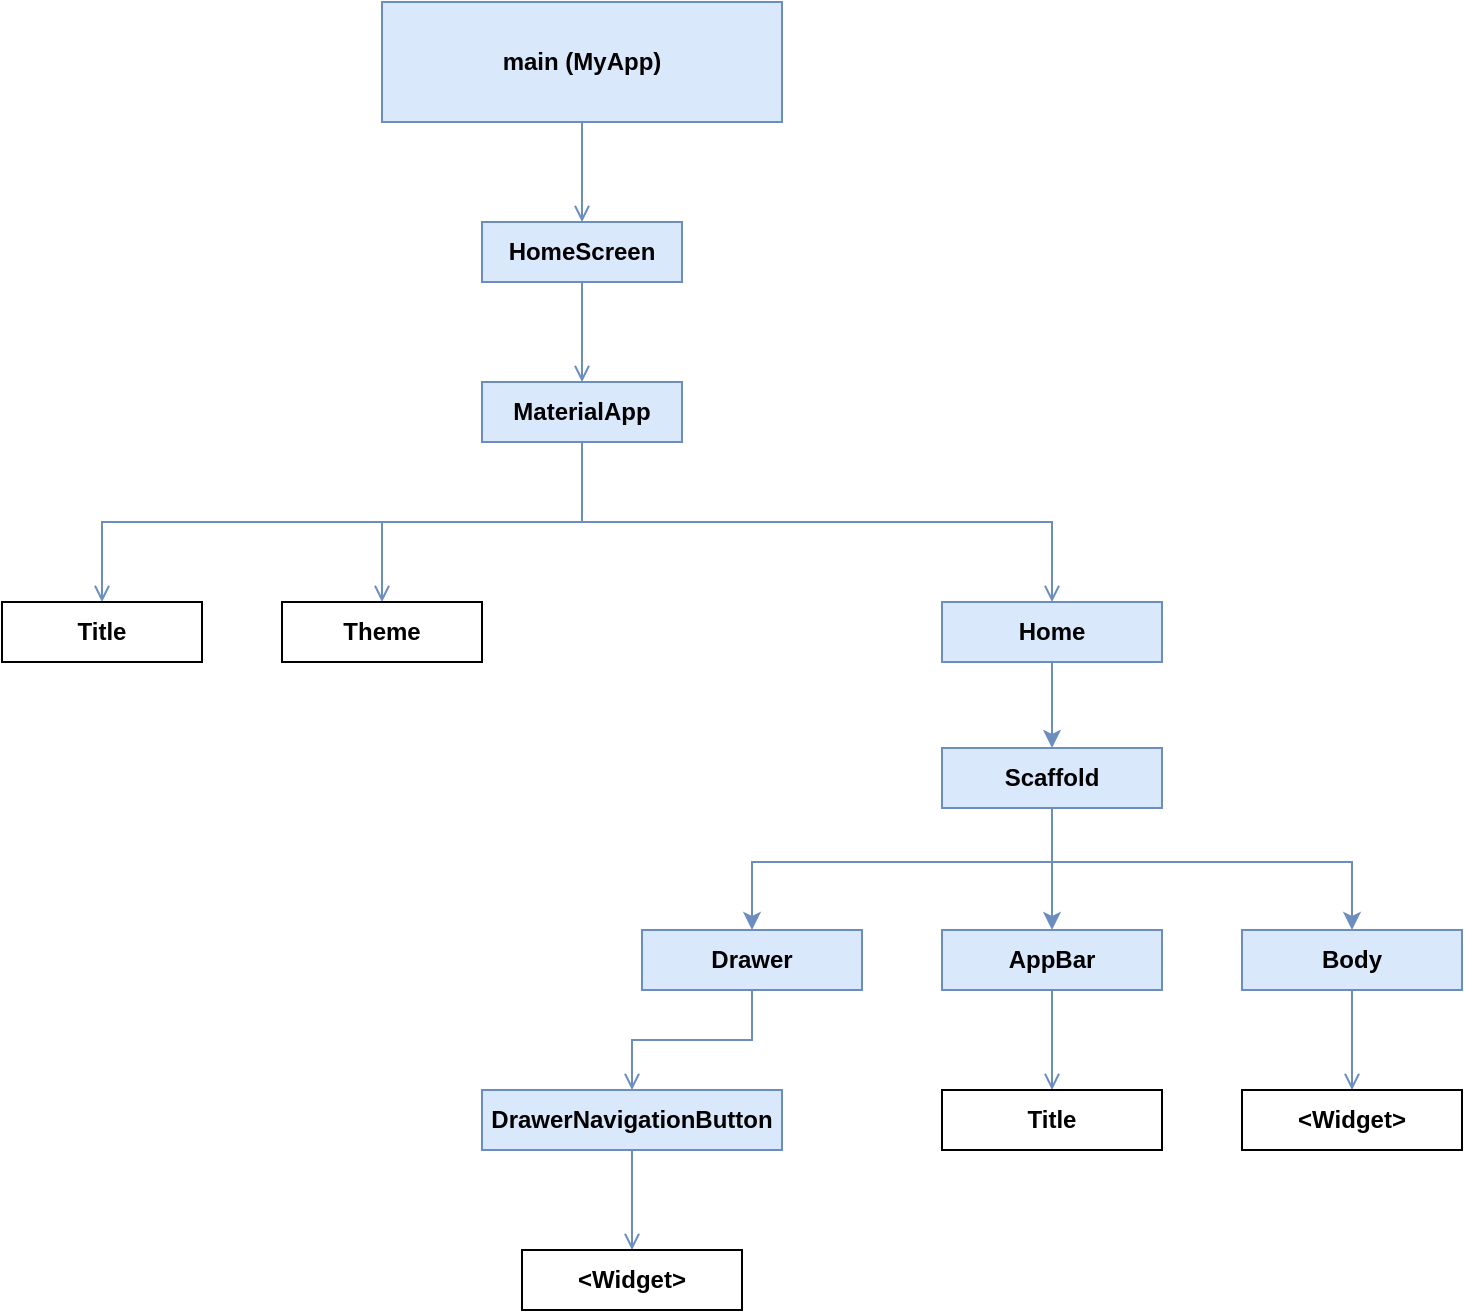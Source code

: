 <mxfile version="16.5.1" type="device"><diagram id="Z-557C9y5M8qrVuSskS3" name="Página-1"><mxGraphModel dx="868" dy="560" grid="1" gridSize="10" guides="1" tooltips="1" connect="1" arrows="1" fold="1" page="1" pageScale="1" pageWidth="827" pageHeight="1169" math="0" shadow="0"><root><mxCell id="0"/><mxCell id="1" parent="0"/><mxCell id="qe0OBux2CecZCXowwV7X-34" style="edgeStyle=orthogonalEdgeStyle;rounded=0;orthogonalLoop=1;jettySize=auto;html=1;entryX=0.5;entryY=0;entryDx=0;entryDy=0;endArrow=open;endFill=0;fillColor=#dae8fc;strokeColor=#6c8ebf;" parent="1" source="qe0OBux2CecZCXowwV7X-6" target="qe0OBux2CecZCXowwV7X-8" edge="1"><mxGeometry relative="1" as="geometry"/></mxCell><mxCell id="qe0OBux2CecZCXowwV7X-6" value="&lt;b&gt;main (MyApp)&lt;/b&gt;" style="rounded=0;whiteSpace=wrap;html=1;fillColor=#dae8fc;strokeColor=#6c8ebf;" parent="1" vertex="1"><mxGeometry x="250" y="40" width="200" height="60" as="geometry"/></mxCell><mxCell id="qe0OBux2CecZCXowwV7X-35" style="edgeStyle=orthogonalEdgeStyle;rounded=0;orthogonalLoop=1;jettySize=auto;html=1;entryX=0.5;entryY=0;entryDx=0;entryDy=0;endArrow=open;endFill=0;fillColor=#dae8fc;strokeColor=#6c8ebf;" parent="1" source="qe0OBux2CecZCXowwV7X-8" target="qe0OBux2CecZCXowwV7X-11" edge="1"><mxGeometry relative="1" as="geometry"/></mxCell><mxCell id="qe0OBux2CecZCXowwV7X-8" value="&lt;b&gt;HomeScreen&lt;/b&gt;" style="rounded=0;whiteSpace=wrap;html=1;strokeColor=#6c8ebf;fillColor=#dae8fc;" parent="1" vertex="1"><mxGeometry x="300" y="150" width="100" height="30" as="geometry"/></mxCell><mxCell id="qe0OBux2CecZCXowwV7X-37" style="edgeStyle=orthogonalEdgeStyle;rounded=0;orthogonalLoop=1;jettySize=auto;html=1;entryX=0.5;entryY=0;entryDx=0;entryDy=0;endArrow=open;endFill=0;fillColor=#dae8fc;strokeColor=#6c8ebf;" parent="1" source="qe0OBux2CecZCXowwV7X-11" target="qe0OBux2CecZCXowwV7X-20" edge="1"><mxGeometry relative="1" as="geometry"><Array as="points"><mxPoint x="350" y="300"/><mxPoint x="585" y="300"/></Array></mxGeometry></mxCell><mxCell id="qe0OBux2CecZCXowwV7X-43" style="edgeStyle=orthogonalEdgeStyle;rounded=0;orthogonalLoop=1;jettySize=auto;html=1;entryX=0.5;entryY=0;entryDx=0;entryDy=0;endArrow=open;endFill=0;fillColor=#dae8fc;strokeColor=#6c8ebf;" parent="1" source="qe0OBux2CecZCXowwV7X-11" target="qe0OBux2CecZCXowwV7X-14" edge="1"><mxGeometry relative="1" as="geometry"><Array as="points"><mxPoint x="350" y="300"/><mxPoint x="110" y="300"/></Array></mxGeometry></mxCell><mxCell id="qe0OBux2CecZCXowwV7X-44" style="edgeStyle=orthogonalEdgeStyle;rounded=0;orthogonalLoop=1;jettySize=auto;html=1;entryX=0.5;entryY=0;entryDx=0;entryDy=0;endArrow=open;endFill=0;fillColor=#dae8fc;strokeColor=#6c8ebf;" parent="1" source="qe0OBux2CecZCXowwV7X-11" target="qe0OBux2CecZCXowwV7X-19" edge="1"><mxGeometry relative="1" as="geometry"/></mxCell><mxCell id="qe0OBux2CecZCXowwV7X-11" value="&lt;b&gt;MaterialApp&lt;/b&gt;" style="rounded=0;whiteSpace=wrap;html=1;strokeColor=#6c8ebf;fillColor=#dae8fc;" parent="1" vertex="1"><mxGeometry x="300" y="230" width="100" height="30" as="geometry"/></mxCell><mxCell id="qe0OBux2CecZCXowwV7X-14" value="&lt;b&gt;Title&lt;/b&gt;" style="rounded=0;whiteSpace=wrap;html=1;" parent="1" vertex="1"><mxGeometry x="60" y="340" width="100" height="30" as="geometry"/></mxCell><mxCell id="qe0OBux2CecZCXowwV7X-19" value="&lt;b&gt;Theme&lt;/b&gt;" style="rounded=0;whiteSpace=wrap;html=1;" parent="1" vertex="1"><mxGeometry x="200" y="340" width="100" height="30" as="geometry"/></mxCell><mxCell id="NtOdKxdmwI1qwIiJS2WZ-5" style="edgeStyle=orthogonalEdgeStyle;rounded=0;orthogonalLoop=1;jettySize=auto;html=1;entryX=0.5;entryY=0;entryDx=0;entryDy=0;fillColor=#dae8fc;strokeColor=#6c8ebf;" edge="1" parent="1" source="qe0OBux2CecZCXowwV7X-20" target="NtOdKxdmwI1qwIiJS2WZ-1"><mxGeometry relative="1" as="geometry"/></mxCell><mxCell id="qe0OBux2CecZCXowwV7X-20" value="&lt;b&gt;Home&lt;/b&gt;" style="rounded=0;whiteSpace=wrap;html=1;strokeColor=#6c8ebf;fillColor=#dae8fc;" parent="1" vertex="1"><mxGeometry x="530" y="340" width="110" height="30" as="geometry"/></mxCell><mxCell id="qe0OBux2CecZCXowwV7X-51" style="edgeStyle=orthogonalEdgeStyle;rounded=0;orthogonalLoop=1;jettySize=auto;html=1;entryX=0.5;entryY=0;entryDx=0;entryDy=0;endArrow=open;endFill=0;fillColor=#dae8fc;strokeColor=#6c8ebf;" parent="1" source="qe0OBux2CecZCXowwV7X-36" target="qe0OBux2CecZCXowwV7X-49" edge="1"><mxGeometry relative="1" as="geometry"/></mxCell><mxCell id="qe0OBux2CecZCXowwV7X-36" value="&lt;b&gt;Drawer&lt;/b&gt;" style="rounded=0;whiteSpace=wrap;html=1;strokeColor=#6c8ebf;fillColor=#dae8fc;" parent="1" vertex="1"><mxGeometry x="380" y="504" width="110" height="30" as="geometry"/></mxCell><mxCell id="qe0OBux2CecZCXowwV7X-46" style="edgeStyle=orthogonalEdgeStyle;rounded=0;orthogonalLoop=1;jettySize=auto;html=1;entryX=0.5;entryY=0;entryDx=0;entryDy=0;endArrow=open;endFill=0;fillColor=#dae8fc;strokeColor=#6c8ebf;" parent="1" source="qe0OBux2CecZCXowwV7X-38" target="qe0OBux2CecZCXowwV7X-45" edge="1"><mxGeometry relative="1" as="geometry"/></mxCell><mxCell id="qe0OBux2CecZCXowwV7X-38" value="&lt;b&gt;AppBar&lt;/b&gt;" style="rounded=0;whiteSpace=wrap;html=1;strokeColor=#6c8ebf;fillColor=#dae8fc;" parent="1" vertex="1"><mxGeometry x="530" y="504" width="110" height="30" as="geometry"/></mxCell><mxCell id="qe0OBux2CecZCXowwV7X-48" style="edgeStyle=orthogonalEdgeStyle;rounded=0;orthogonalLoop=1;jettySize=auto;html=1;entryX=0.5;entryY=0;entryDx=0;entryDy=0;endArrow=open;endFill=0;fillColor=#dae8fc;strokeColor=#6c8ebf;" parent="1" source="qe0OBux2CecZCXowwV7X-39" target="qe0OBux2CecZCXowwV7X-47" edge="1"><mxGeometry relative="1" as="geometry"/></mxCell><mxCell id="qe0OBux2CecZCXowwV7X-39" value="&lt;b&gt;Body&lt;/b&gt;" style="rounded=0;whiteSpace=wrap;html=1;strokeColor=#6c8ebf;fillColor=#dae8fc;" parent="1" vertex="1"><mxGeometry x="680" y="504" width="110" height="30" as="geometry"/></mxCell><mxCell id="qe0OBux2CecZCXowwV7X-45" value="&lt;b&gt;Title&lt;/b&gt;" style="rounded=0;whiteSpace=wrap;html=1;" parent="1" vertex="1"><mxGeometry x="530" y="584" width="110" height="30" as="geometry"/></mxCell><mxCell id="qe0OBux2CecZCXowwV7X-47" value="&lt;b&gt;&amp;lt;Widget&amp;gt;&lt;/b&gt;" style="rounded=0;whiteSpace=wrap;html=1;" parent="1" vertex="1"><mxGeometry x="680" y="584" width="110" height="30" as="geometry"/></mxCell><mxCell id="qe0OBux2CecZCXowwV7X-54" style="edgeStyle=orthogonalEdgeStyle;rounded=0;orthogonalLoop=1;jettySize=auto;html=1;entryX=0.5;entryY=0;entryDx=0;entryDy=0;endArrow=open;endFill=0;fillColor=#dae8fc;strokeColor=#6c8ebf;" parent="1" source="qe0OBux2CecZCXowwV7X-49" target="qe0OBux2CecZCXowwV7X-53" edge="1"><mxGeometry relative="1" as="geometry"/></mxCell><mxCell id="qe0OBux2CecZCXowwV7X-49" value="&lt;b&gt;DrawerNavigationButton&lt;/b&gt;" style="rounded=0;whiteSpace=wrap;html=1;strokeColor=#6c8ebf;fillColor=#dae8fc;" parent="1" vertex="1"><mxGeometry x="300" y="584" width="150" height="30" as="geometry"/></mxCell><mxCell id="qe0OBux2CecZCXowwV7X-53" value="&lt;b&gt;&amp;lt;Widget&amp;gt;&lt;/b&gt;" style="rounded=0;whiteSpace=wrap;html=1;" parent="1" vertex="1"><mxGeometry x="320" y="664" width="110" height="30" as="geometry"/></mxCell><mxCell id="NtOdKxdmwI1qwIiJS2WZ-2" style="edgeStyle=orthogonalEdgeStyle;rounded=0;orthogonalLoop=1;jettySize=auto;html=1;entryX=0.5;entryY=0;entryDx=0;entryDy=0;fillColor=#dae8fc;strokeColor=#6c8ebf;" edge="1" parent="1" source="NtOdKxdmwI1qwIiJS2WZ-1" target="qe0OBux2CecZCXowwV7X-36"><mxGeometry relative="1" as="geometry"><Array as="points"><mxPoint x="585" y="470"/><mxPoint x="435" y="470"/></Array></mxGeometry></mxCell><mxCell id="NtOdKxdmwI1qwIiJS2WZ-3" style="edgeStyle=orthogonalEdgeStyle;rounded=0;orthogonalLoop=1;jettySize=auto;html=1;entryX=0.5;entryY=0;entryDx=0;entryDy=0;fillColor=#dae8fc;strokeColor=#6c8ebf;" edge="1" parent="1" source="NtOdKxdmwI1qwIiJS2WZ-1" target="qe0OBux2CecZCXowwV7X-38"><mxGeometry relative="1" as="geometry"/></mxCell><mxCell id="NtOdKxdmwI1qwIiJS2WZ-4" style="edgeStyle=orthogonalEdgeStyle;rounded=0;orthogonalLoop=1;jettySize=auto;html=1;entryX=0.5;entryY=0;entryDx=0;entryDy=0;fillColor=#dae8fc;strokeColor=#6c8ebf;" edge="1" parent="1" source="NtOdKxdmwI1qwIiJS2WZ-1" target="qe0OBux2CecZCXowwV7X-39"><mxGeometry relative="1" as="geometry"><Array as="points"><mxPoint x="585" y="470"/><mxPoint x="735" y="470"/></Array></mxGeometry></mxCell><mxCell id="NtOdKxdmwI1qwIiJS2WZ-1" value="&lt;b&gt;Scaffold&lt;/b&gt;" style="rounded=0;whiteSpace=wrap;html=1;strokeColor=#6c8ebf;fillColor=#dae8fc;" vertex="1" parent="1"><mxGeometry x="530" y="413" width="110" height="30" as="geometry"/></mxCell></root></mxGraphModel></diagram></mxfile>